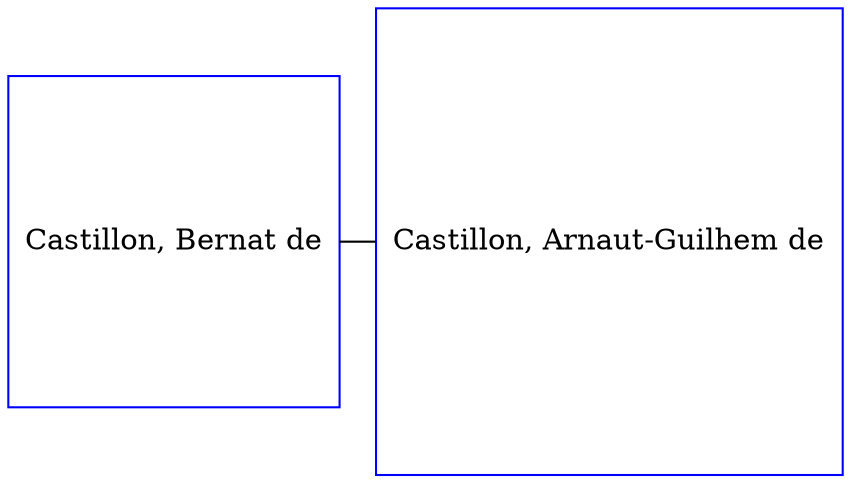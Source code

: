 digraph D {
    edge [dir=none];    node [shape=box];    "011454"   [label="Castillon, Bernat de", shape=box, regular=1, color="blue"] ;
"011453"   [label="Castillon, Arnaut-Guilhem de", shape=box, regular=1, color="blue"] ;
{rank=same; 011454->011453};
}